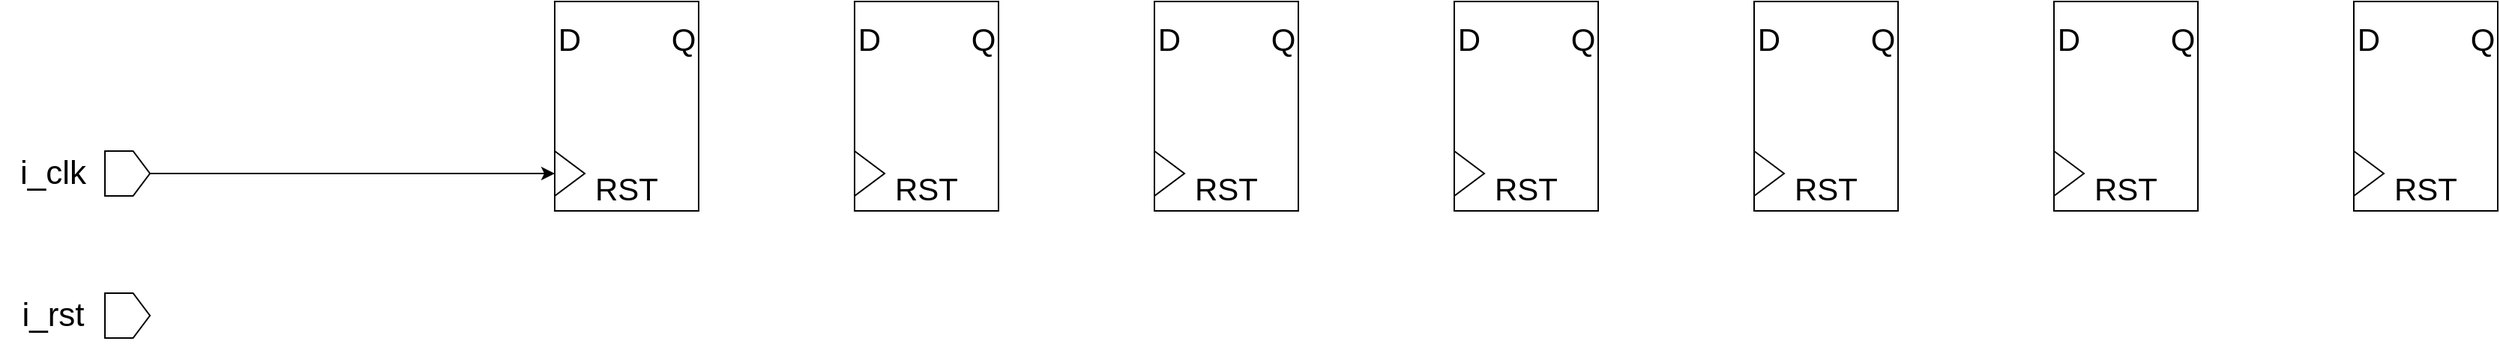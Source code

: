 <mxfile version="23.1.5" type="github">
  <diagram name="Page-1" id="0CUOTw0v8iw9t1YHOVN5">
    <mxGraphModel dx="3285" dy="1068" grid="1" gridSize="10" guides="1" tooltips="1" connect="1" arrows="1" fold="1" page="1" pageScale="1" pageWidth="850" pageHeight="1100" math="0" shadow="0">
      <root>
        <mxCell id="0" />
        <mxCell id="1" parent="0" />
        <mxCell id="DY3PiAdyVnmW26J06P4--7" value="" style="group" vertex="1" connectable="0" parent="1">
          <mxGeometry x="160" y="60" width="96" height="140" as="geometry" />
        </mxCell>
        <mxCell id="DY3PiAdyVnmW26J06P4--1" value="" style="rounded=0;whiteSpace=wrap;html=1;" vertex="1" parent="DY3PiAdyVnmW26J06P4--7">
          <mxGeometry width="96" height="140" as="geometry" />
        </mxCell>
        <mxCell id="DY3PiAdyVnmW26J06P4--2" value="" style="triangle;whiteSpace=wrap;html=1;rotation=0;" vertex="1" parent="DY3PiAdyVnmW26J06P4--7">
          <mxGeometry y="100" width="20" height="30" as="geometry" />
        </mxCell>
        <mxCell id="DY3PiAdyVnmW26J06P4--3" value="&lt;font style=&quot;font-size: 21px;&quot;&gt;D&lt;/font&gt;" style="text;html=1;strokeColor=none;fillColor=none;align=center;verticalAlign=middle;whiteSpace=wrap;rounded=0;" vertex="1" parent="DY3PiAdyVnmW26J06P4--7">
          <mxGeometry y="10" width="20" height="30" as="geometry" />
        </mxCell>
        <mxCell id="DY3PiAdyVnmW26J06P4--4" value="&lt;font style=&quot;font-size: 21px;&quot;&gt;Q&lt;/font&gt;" style="text;html=1;strokeColor=none;fillColor=none;align=center;verticalAlign=middle;whiteSpace=wrap;rounded=0;" vertex="1" parent="DY3PiAdyVnmW26J06P4--7">
          <mxGeometry x="76" y="10" width="20" height="30" as="geometry" />
        </mxCell>
        <mxCell id="DY3PiAdyVnmW26J06P4--5" value="&lt;font style=&quot;font-size: 21px;&quot;&gt;RST&lt;/font&gt;" style="text;html=1;strokeColor=none;fillColor=none;align=center;verticalAlign=middle;whiteSpace=wrap;rounded=0;" vertex="1" parent="DY3PiAdyVnmW26J06P4--7">
          <mxGeometry x="33" y="110" width="30" height="30" as="geometry" />
        </mxCell>
        <mxCell id="DY3PiAdyVnmW26J06P4--8" value="" style="group" vertex="1" connectable="0" parent="1">
          <mxGeometry x="360" y="60" width="96" height="140" as="geometry" />
        </mxCell>
        <mxCell id="DY3PiAdyVnmW26J06P4--9" value="" style="rounded=0;whiteSpace=wrap;html=1;" vertex="1" parent="DY3PiAdyVnmW26J06P4--8">
          <mxGeometry width="96" height="140" as="geometry" />
        </mxCell>
        <mxCell id="DY3PiAdyVnmW26J06P4--10" value="" style="triangle;whiteSpace=wrap;html=1;rotation=0;" vertex="1" parent="DY3PiAdyVnmW26J06P4--8">
          <mxGeometry y="100" width="20" height="30" as="geometry" />
        </mxCell>
        <mxCell id="DY3PiAdyVnmW26J06P4--11" value="&lt;font style=&quot;font-size: 21px;&quot;&gt;D&lt;/font&gt;" style="text;html=1;strokeColor=none;fillColor=none;align=center;verticalAlign=middle;whiteSpace=wrap;rounded=0;" vertex="1" parent="DY3PiAdyVnmW26J06P4--8">
          <mxGeometry y="10" width="20" height="30" as="geometry" />
        </mxCell>
        <mxCell id="DY3PiAdyVnmW26J06P4--12" value="&lt;font style=&quot;font-size: 21px;&quot;&gt;Q&lt;/font&gt;" style="text;html=1;strokeColor=none;fillColor=none;align=center;verticalAlign=middle;whiteSpace=wrap;rounded=0;" vertex="1" parent="DY3PiAdyVnmW26J06P4--8">
          <mxGeometry x="76" y="10" width="20" height="30" as="geometry" />
        </mxCell>
        <mxCell id="DY3PiAdyVnmW26J06P4--13" value="&lt;font style=&quot;font-size: 21px;&quot;&gt;RST&lt;/font&gt;" style="text;html=1;strokeColor=none;fillColor=none;align=center;verticalAlign=middle;whiteSpace=wrap;rounded=0;" vertex="1" parent="DY3PiAdyVnmW26J06P4--8">
          <mxGeometry x="33" y="110" width="30" height="30" as="geometry" />
        </mxCell>
        <mxCell id="DY3PiAdyVnmW26J06P4--14" value="" style="group" vertex="1" connectable="0" parent="1">
          <mxGeometry x="560" y="60" width="96" height="140" as="geometry" />
        </mxCell>
        <mxCell id="DY3PiAdyVnmW26J06P4--15" value="" style="rounded=0;whiteSpace=wrap;html=1;" vertex="1" parent="DY3PiAdyVnmW26J06P4--14">
          <mxGeometry width="96" height="140" as="geometry" />
        </mxCell>
        <mxCell id="DY3PiAdyVnmW26J06P4--16" value="" style="triangle;whiteSpace=wrap;html=1;rotation=0;" vertex="1" parent="DY3PiAdyVnmW26J06P4--14">
          <mxGeometry y="100" width="20" height="30" as="geometry" />
        </mxCell>
        <mxCell id="DY3PiAdyVnmW26J06P4--17" value="&lt;font style=&quot;font-size: 21px;&quot;&gt;D&lt;/font&gt;" style="text;html=1;strokeColor=none;fillColor=none;align=center;verticalAlign=middle;whiteSpace=wrap;rounded=0;" vertex="1" parent="DY3PiAdyVnmW26J06P4--14">
          <mxGeometry y="10" width="20" height="30" as="geometry" />
        </mxCell>
        <mxCell id="DY3PiAdyVnmW26J06P4--18" value="&lt;font style=&quot;font-size: 21px;&quot;&gt;Q&lt;/font&gt;" style="text;html=1;strokeColor=none;fillColor=none;align=center;verticalAlign=middle;whiteSpace=wrap;rounded=0;" vertex="1" parent="DY3PiAdyVnmW26J06P4--14">
          <mxGeometry x="76" y="10" width="20" height="30" as="geometry" />
        </mxCell>
        <mxCell id="DY3PiAdyVnmW26J06P4--19" value="&lt;font style=&quot;font-size: 21px;&quot;&gt;RST&lt;/font&gt;" style="text;html=1;strokeColor=none;fillColor=none;align=center;verticalAlign=middle;whiteSpace=wrap;rounded=0;" vertex="1" parent="DY3PiAdyVnmW26J06P4--14">
          <mxGeometry x="33" y="110" width="30" height="30" as="geometry" />
        </mxCell>
        <mxCell id="DY3PiAdyVnmW26J06P4--20" value="" style="group" vertex="1" connectable="0" parent="1">
          <mxGeometry x="760" y="60" width="96" height="140" as="geometry" />
        </mxCell>
        <mxCell id="DY3PiAdyVnmW26J06P4--21" value="" style="rounded=0;whiteSpace=wrap;html=1;" vertex="1" parent="DY3PiAdyVnmW26J06P4--20">
          <mxGeometry width="96" height="140" as="geometry" />
        </mxCell>
        <mxCell id="DY3PiAdyVnmW26J06P4--22" value="" style="triangle;whiteSpace=wrap;html=1;rotation=0;" vertex="1" parent="DY3PiAdyVnmW26J06P4--20">
          <mxGeometry y="100" width="20" height="30" as="geometry" />
        </mxCell>
        <mxCell id="DY3PiAdyVnmW26J06P4--23" value="&lt;font style=&quot;font-size: 21px;&quot;&gt;D&lt;/font&gt;" style="text;html=1;strokeColor=none;fillColor=none;align=center;verticalAlign=middle;whiteSpace=wrap;rounded=0;" vertex="1" parent="DY3PiAdyVnmW26J06P4--20">
          <mxGeometry y="10" width="20" height="30" as="geometry" />
        </mxCell>
        <mxCell id="DY3PiAdyVnmW26J06P4--24" value="&lt;font style=&quot;font-size: 21px;&quot;&gt;Q&lt;/font&gt;" style="text;html=1;strokeColor=none;fillColor=none;align=center;verticalAlign=middle;whiteSpace=wrap;rounded=0;" vertex="1" parent="DY3PiAdyVnmW26J06P4--20">
          <mxGeometry x="76" y="10" width="20" height="30" as="geometry" />
        </mxCell>
        <mxCell id="DY3PiAdyVnmW26J06P4--25" value="&lt;font style=&quot;font-size: 21px;&quot;&gt;RST&lt;/font&gt;" style="text;html=1;strokeColor=none;fillColor=none;align=center;verticalAlign=middle;whiteSpace=wrap;rounded=0;" vertex="1" parent="DY3PiAdyVnmW26J06P4--20">
          <mxGeometry x="33" y="110" width="30" height="30" as="geometry" />
        </mxCell>
        <mxCell id="DY3PiAdyVnmW26J06P4--26" value="" style="group" vertex="1" connectable="0" parent="1">
          <mxGeometry x="960" y="60" width="96" height="140" as="geometry" />
        </mxCell>
        <mxCell id="DY3PiAdyVnmW26J06P4--27" value="" style="rounded=0;whiteSpace=wrap;html=1;" vertex="1" parent="DY3PiAdyVnmW26J06P4--26">
          <mxGeometry width="96" height="140" as="geometry" />
        </mxCell>
        <mxCell id="DY3PiAdyVnmW26J06P4--28" value="" style="triangle;whiteSpace=wrap;html=1;rotation=0;" vertex="1" parent="DY3PiAdyVnmW26J06P4--26">
          <mxGeometry y="100" width="20" height="30" as="geometry" />
        </mxCell>
        <mxCell id="DY3PiAdyVnmW26J06P4--29" value="&lt;font style=&quot;font-size: 21px;&quot;&gt;D&lt;/font&gt;" style="text;html=1;strokeColor=none;fillColor=none;align=center;verticalAlign=middle;whiteSpace=wrap;rounded=0;" vertex="1" parent="DY3PiAdyVnmW26J06P4--26">
          <mxGeometry y="10" width="20" height="30" as="geometry" />
        </mxCell>
        <mxCell id="DY3PiAdyVnmW26J06P4--30" value="&lt;font style=&quot;font-size: 21px;&quot;&gt;Q&lt;/font&gt;" style="text;html=1;strokeColor=none;fillColor=none;align=center;verticalAlign=middle;whiteSpace=wrap;rounded=0;" vertex="1" parent="DY3PiAdyVnmW26J06P4--26">
          <mxGeometry x="76" y="10" width="20" height="30" as="geometry" />
        </mxCell>
        <mxCell id="DY3PiAdyVnmW26J06P4--31" value="&lt;font style=&quot;font-size: 21px;&quot;&gt;RST&lt;/font&gt;" style="text;html=1;strokeColor=none;fillColor=none;align=center;verticalAlign=middle;whiteSpace=wrap;rounded=0;" vertex="1" parent="DY3PiAdyVnmW26J06P4--26">
          <mxGeometry x="33" y="110" width="30" height="30" as="geometry" />
        </mxCell>
        <mxCell id="DY3PiAdyVnmW26J06P4--32" value="" style="group" vertex="1" connectable="0" parent="1">
          <mxGeometry x="1160" y="60" width="96" height="140" as="geometry" />
        </mxCell>
        <mxCell id="DY3PiAdyVnmW26J06P4--33" value="" style="rounded=0;whiteSpace=wrap;html=1;" vertex="1" parent="DY3PiAdyVnmW26J06P4--32">
          <mxGeometry width="96" height="140" as="geometry" />
        </mxCell>
        <mxCell id="DY3PiAdyVnmW26J06P4--34" value="" style="triangle;whiteSpace=wrap;html=1;rotation=0;" vertex="1" parent="DY3PiAdyVnmW26J06P4--32">
          <mxGeometry y="100" width="20" height="30" as="geometry" />
        </mxCell>
        <mxCell id="DY3PiAdyVnmW26J06P4--35" value="&lt;font style=&quot;font-size: 21px;&quot;&gt;D&lt;/font&gt;" style="text;html=1;strokeColor=none;fillColor=none;align=center;verticalAlign=middle;whiteSpace=wrap;rounded=0;" vertex="1" parent="DY3PiAdyVnmW26J06P4--32">
          <mxGeometry y="10" width="20" height="30" as="geometry" />
        </mxCell>
        <mxCell id="DY3PiAdyVnmW26J06P4--36" value="&lt;font style=&quot;font-size: 21px;&quot;&gt;Q&lt;/font&gt;" style="text;html=1;strokeColor=none;fillColor=none;align=center;verticalAlign=middle;whiteSpace=wrap;rounded=0;" vertex="1" parent="DY3PiAdyVnmW26J06P4--32">
          <mxGeometry x="76" y="10" width="20" height="30" as="geometry" />
        </mxCell>
        <mxCell id="DY3PiAdyVnmW26J06P4--37" value="&lt;font style=&quot;font-size: 21px;&quot;&gt;RST&lt;/font&gt;" style="text;html=1;strokeColor=none;fillColor=none;align=center;verticalAlign=middle;whiteSpace=wrap;rounded=0;" vertex="1" parent="DY3PiAdyVnmW26J06P4--32">
          <mxGeometry x="33" y="110" width="30" height="30" as="geometry" />
        </mxCell>
        <mxCell id="DY3PiAdyVnmW26J06P4--38" value="" style="group" vertex="1" connectable="0" parent="1">
          <mxGeometry x="1360" y="60" width="96" height="140" as="geometry" />
        </mxCell>
        <mxCell id="DY3PiAdyVnmW26J06P4--39" value="" style="rounded=0;whiteSpace=wrap;html=1;" vertex="1" parent="DY3PiAdyVnmW26J06P4--38">
          <mxGeometry width="96" height="140" as="geometry" />
        </mxCell>
        <mxCell id="DY3PiAdyVnmW26J06P4--40" value="" style="triangle;whiteSpace=wrap;html=1;rotation=0;" vertex="1" parent="DY3PiAdyVnmW26J06P4--38">
          <mxGeometry y="100" width="20" height="30" as="geometry" />
        </mxCell>
        <mxCell id="DY3PiAdyVnmW26J06P4--41" value="&lt;font style=&quot;font-size: 21px;&quot;&gt;D&lt;/font&gt;" style="text;html=1;strokeColor=none;fillColor=none;align=center;verticalAlign=middle;whiteSpace=wrap;rounded=0;" vertex="1" parent="DY3PiAdyVnmW26J06P4--38">
          <mxGeometry y="10" width="20" height="30" as="geometry" />
        </mxCell>
        <mxCell id="DY3PiAdyVnmW26J06P4--42" value="&lt;font style=&quot;font-size: 21px;&quot;&gt;Q&lt;/font&gt;" style="text;html=1;strokeColor=none;fillColor=none;align=center;verticalAlign=middle;whiteSpace=wrap;rounded=0;" vertex="1" parent="DY3PiAdyVnmW26J06P4--38">
          <mxGeometry x="76" y="10" width="20" height="30" as="geometry" />
        </mxCell>
        <mxCell id="DY3PiAdyVnmW26J06P4--43" value="&lt;font style=&quot;font-size: 21px;&quot;&gt;RST&lt;/font&gt;" style="text;html=1;strokeColor=none;fillColor=none;align=center;verticalAlign=middle;whiteSpace=wrap;rounded=0;" vertex="1" parent="DY3PiAdyVnmW26J06P4--38">
          <mxGeometry x="33" y="110" width="30" height="30" as="geometry" />
        </mxCell>
        <mxCell id="DY3PiAdyVnmW26J06P4--44" value="&lt;p style=&quot;line-height: 120%;&quot;&gt;&lt;br&gt;&lt;/p&gt;&lt;p style=&quot;line-height: 120%;&quot;&gt;&lt;br&gt;&lt;/p&gt;" style="shape=offPageConnector;whiteSpace=wrap;html=1;rotation=-90;" vertex="1" parent="1">
          <mxGeometry x="-140" y="255" width="30" height="30" as="geometry" />
        </mxCell>
        <mxCell id="DY3PiAdyVnmW26J06P4--50" style="edgeStyle=orthogonalEdgeStyle;rounded=0;orthogonalLoop=1;jettySize=auto;html=1;exitX=0.5;exitY=1;exitDx=0;exitDy=0;entryX=0;entryY=0.5;entryDx=0;entryDy=0;" edge="1" parent="1" source="DY3PiAdyVnmW26J06P4--45" target="DY3PiAdyVnmW26J06P4--2">
          <mxGeometry relative="1" as="geometry" />
        </mxCell>
        <mxCell id="DY3PiAdyVnmW26J06P4--45" value="&lt;p style=&quot;line-height: 120%;&quot;&gt;&lt;br&gt;&lt;/p&gt;&lt;p style=&quot;line-height: 120%;&quot;&gt;&lt;br&gt;&lt;/p&gt;" style="shape=offPageConnector;whiteSpace=wrap;html=1;rotation=-90;" vertex="1" parent="1">
          <mxGeometry x="-140" y="160" width="30" height="30" as="geometry" />
        </mxCell>
        <mxCell id="DY3PiAdyVnmW26J06P4--46" value="&lt;font style=&quot;font-size: 22px;&quot;&gt;i_clk&lt;/font&gt;" style="text;html=1;align=center;verticalAlign=middle;resizable=0;points=[];autosize=1;strokeColor=none;fillColor=none;" vertex="1" parent="1">
          <mxGeometry x="-210" y="155" width="70" height="40" as="geometry" />
        </mxCell>
        <mxCell id="DY3PiAdyVnmW26J06P4--47" value="&lt;font style=&quot;font-size: 22px;&quot;&gt;i_rst&lt;/font&gt;" style="text;html=1;align=center;verticalAlign=middle;resizable=0;points=[];autosize=1;strokeColor=none;fillColor=none;" vertex="1" parent="1">
          <mxGeometry x="-210" y="250" width="70" height="40" as="geometry" />
        </mxCell>
      </root>
    </mxGraphModel>
  </diagram>
</mxfile>
